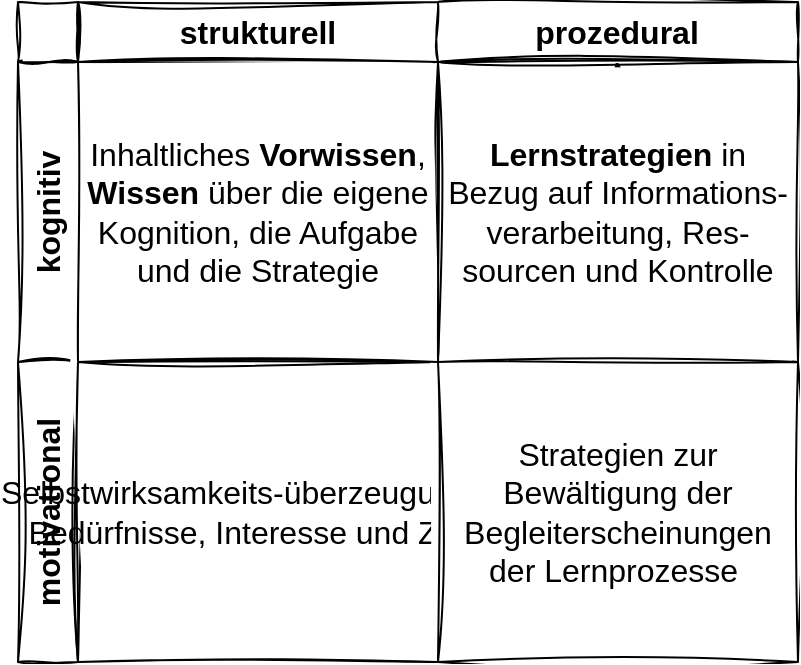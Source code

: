 <mxfile version="24.0.4" type="device">
  <diagram name="Seite-1" id="FQ6QpRQtPz-XUUPQGxFC">
    <mxGraphModel dx="1185" dy="651" grid="1" gridSize="10" guides="1" tooltips="1" connect="1" arrows="1" fold="1" page="1" pageScale="1" pageWidth="827" pageHeight="1169" math="0" shadow="0">
      <root>
        <mxCell id="0" />
        <mxCell id="1" parent="0" />
        <mxCell id="d942BCbm9JuPQkC1hKeL-1" value="&lt;b&gt;kognitiv&lt;/b&gt;" style="rounded=0;whiteSpace=wrap;html=1;rotation=-90;fontSize=16;sketch=1;curveFitting=1;jiggle=2;labelBackgroundColor=none;" vertex="1" parent="1">
          <mxGeometry x="70" y="180" width="150" height="30" as="geometry" />
        </mxCell>
        <mxCell id="d942BCbm9JuPQkC1hKeL-2" value="&lt;b&gt;motivational&lt;/b&gt;" style="rounded=0;whiteSpace=wrap;html=1;rotation=-90;fontSize=16;sketch=1;curveFitting=1;jiggle=2;labelBackgroundColor=none;" vertex="1" parent="1">
          <mxGeometry x="70" y="330" width="150" height="30" as="geometry" />
        </mxCell>
        <mxCell id="d942BCbm9JuPQkC1hKeL-12" value="" style="edgeStyle=orthogonalEdgeStyle;rounded=0;orthogonalLoop=1;jettySize=auto;html=1;sketch=1;curveFitting=1;jiggle=2;labelBackgroundColor=none;fontColor=default;" edge="1" parent="1" source="d942BCbm9JuPQkC1hKeL-3" target="d942BCbm9JuPQkC1hKeL-6">
          <mxGeometry relative="1" as="geometry" />
        </mxCell>
        <mxCell id="d942BCbm9JuPQkC1hKeL-3" value="&lt;b&gt;prozedural&lt;/b&gt;" style="rounded=0;whiteSpace=wrap;html=1;rotation=0;fontSize=16;sketch=1;curveFitting=1;jiggle=2;labelBackgroundColor=none;" vertex="1" parent="1">
          <mxGeometry x="339" y="90" width="181" height="30" as="geometry" />
        </mxCell>
        <mxCell id="d942BCbm9JuPQkC1hKeL-4" value="&lt;b&gt;strukturell&lt;/b&gt;" style="rounded=0;whiteSpace=wrap;html=1;rotation=0;fontSize=16;sketch=1;curveFitting=1;jiggle=2;labelBackgroundColor=none;" vertex="1" parent="1">
          <mxGeometry x="160" y="90" width="180" height="30" as="geometry" />
        </mxCell>
        <mxCell id="d942BCbm9JuPQkC1hKeL-6" value="&lt;b&gt;Lernstrategien &lt;/b&gt;in &lt;br&gt;Bezug auf Informations-verarbeitung,&amp;nbsp;&lt;span style=&quot;background-color: initial;&quot;&gt;Res-sourcen und&amp;nbsp;&lt;/span&gt;&lt;span style=&quot;background-color: initial;&quot;&gt;Kontrolle&lt;/span&gt;" style="rounded=0;whiteSpace=wrap;html=1;fontSize=16;sketch=1;curveFitting=1;jiggle=2;labelBackgroundColor=none;" vertex="1" parent="1">
          <mxGeometry x="340" y="120" width="180" height="150" as="geometry" />
        </mxCell>
        <mxCell id="d942BCbm9JuPQkC1hKeL-9" value="Selbstwirksamkeits-überzeugungen,&lt;br style=&quot;font-size: 16px;&quot;&gt;Bedürfnisse, Interesse und Ziele" style="rounded=0;whiteSpace=wrap;html=1;fontSize=16;sketch=1;curveFitting=1;jiggle=2;labelBackgroundColor=none;" vertex="1" parent="1">
          <mxGeometry x="160" y="270" width="180" height="150" as="geometry" />
        </mxCell>
        <mxCell id="d942BCbm9JuPQkC1hKeL-10" value="Strategien zur Bewältigung der Begleiterscheinungen der Lernprozesse&amp;nbsp;" style="rounded=0;whiteSpace=wrap;html=1;fontSize=16;sketch=1;curveFitting=1;jiggle=2;labelBackgroundColor=none;" vertex="1" parent="1">
          <mxGeometry x="340" y="270" width="180" height="150" as="geometry" />
        </mxCell>
        <mxCell id="d942BCbm9JuPQkC1hKeL-11" value="Inhaltliches &lt;b&gt;Vorwissen&lt;/b&gt;, &lt;b&gt;Wissen &lt;/b&gt;über die eigene Kognition, die Aufgabe und die Strategie" style="rounded=0;whiteSpace=wrap;html=1;fontSize=16;sketch=1;curveFitting=1;jiggle=2;labelBackgroundColor=none;" vertex="1" parent="1">
          <mxGeometry x="160" y="120" width="180" height="150" as="geometry" />
        </mxCell>
        <mxCell id="d942BCbm9JuPQkC1hKeL-13" value="" style="rounded=0;whiteSpace=wrap;html=1;sketch=1;curveFitting=1;jiggle=2;labelBackgroundColor=none;" vertex="1" parent="1">
          <mxGeometry x="130" y="90" width="30" height="30" as="geometry" />
        </mxCell>
      </root>
    </mxGraphModel>
  </diagram>
</mxfile>
